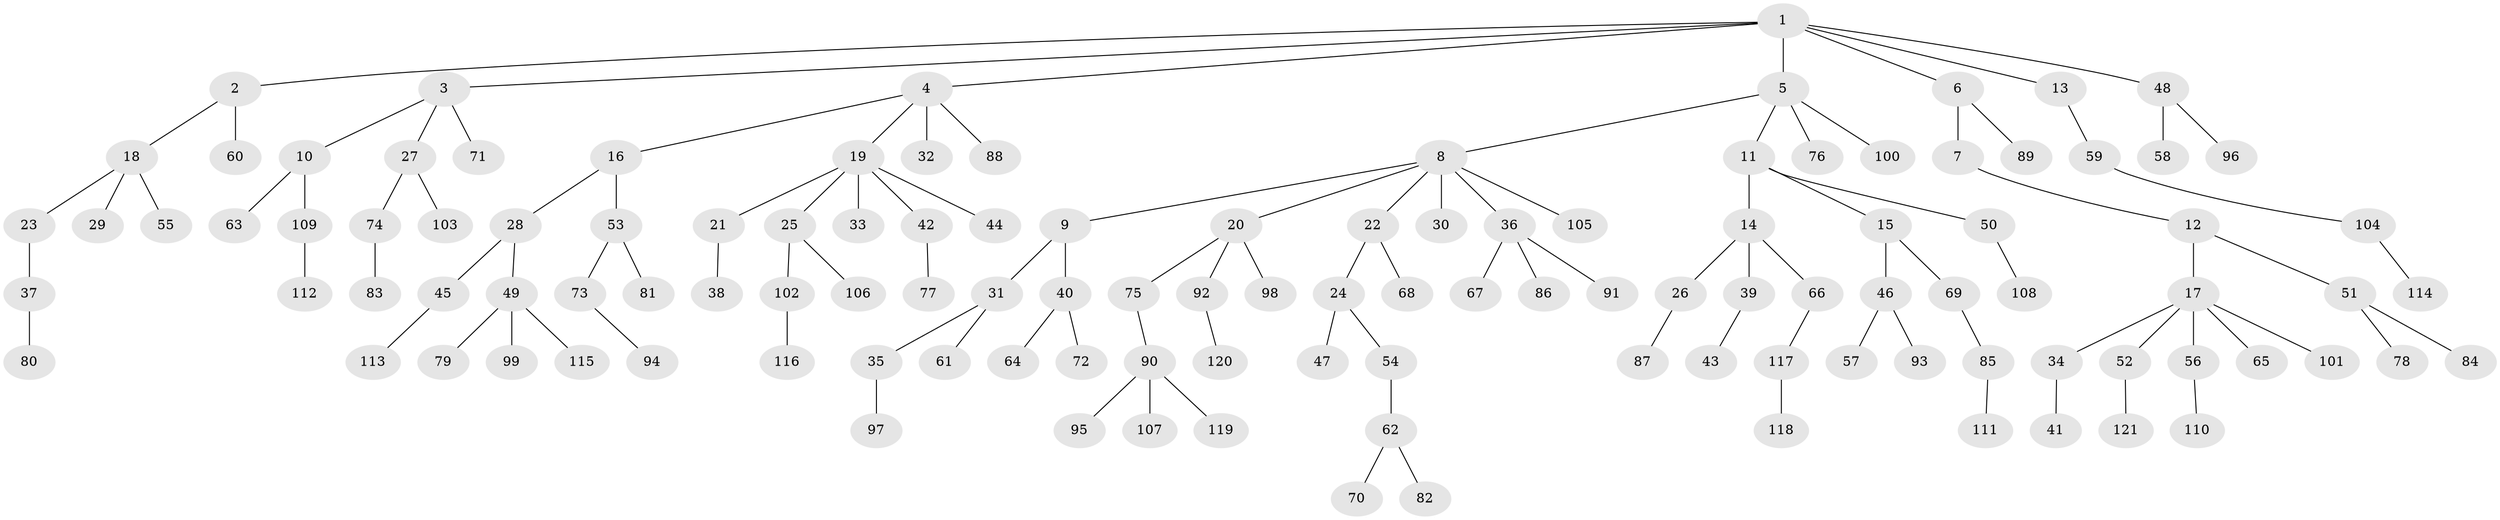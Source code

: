 // coarse degree distribution, {6: 0.04081632653061224, 2: 0.30612244897959184, 3: 0.12244897959183673, 1: 0.46938775510204084, 4: 0.04081632653061224, 5: 0.02040816326530612}
// Generated by graph-tools (version 1.1) at 2025/51/03/04/25 22:51:33]
// undirected, 121 vertices, 120 edges
graph export_dot {
  node [color=gray90,style=filled];
  1;
  2;
  3;
  4;
  5;
  6;
  7;
  8;
  9;
  10;
  11;
  12;
  13;
  14;
  15;
  16;
  17;
  18;
  19;
  20;
  21;
  22;
  23;
  24;
  25;
  26;
  27;
  28;
  29;
  30;
  31;
  32;
  33;
  34;
  35;
  36;
  37;
  38;
  39;
  40;
  41;
  42;
  43;
  44;
  45;
  46;
  47;
  48;
  49;
  50;
  51;
  52;
  53;
  54;
  55;
  56;
  57;
  58;
  59;
  60;
  61;
  62;
  63;
  64;
  65;
  66;
  67;
  68;
  69;
  70;
  71;
  72;
  73;
  74;
  75;
  76;
  77;
  78;
  79;
  80;
  81;
  82;
  83;
  84;
  85;
  86;
  87;
  88;
  89;
  90;
  91;
  92;
  93;
  94;
  95;
  96;
  97;
  98;
  99;
  100;
  101;
  102;
  103;
  104;
  105;
  106;
  107;
  108;
  109;
  110;
  111;
  112;
  113;
  114;
  115;
  116;
  117;
  118;
  119;
  120;
  121;
  1 -- 2;
  1 -- 3;
  1 -- 4;
  1 -- 5;
  1 -- 6;
  1 -- 13;
  1 -- 48;
  2 -- 18;
  2 -- 60;
  3 -- 10;
  3 -- 27;
  3 -- 71;
  4 -- 16;
  4 -- 19;
  4 -- 32;
  4 -- 88;
  5 -- 8;
  5 -- 11;
  5 -- 76;
  5 -- 100;
  6 -- 7;
  6 -- 89;
  7 -- 12;
  8 -- 9;
  8 -- 20;
  8 -- 22;
  8 -- 30;
  8 -- 36;
  8 -- 105;
  9 -- 31;
  9 -- 40;
  10 -- 63;
  10 -- 109;
  11 -- 14;
  11 -- 15;
  11 -- 50;
  12 -- 17;
  12 -- 51;
  13 -- 59;
  14 -- 26;
  14 -- 39;
  14 -- 66;
  15 -- 46;
  15 -- 69;
  16 -- 28;
  16 -- 53;
  17 -- 34;
  17 -- 52;
  17 -- 56;
  17 -- 65;
  17 -- 101;
  18 -- 23;
  18 -- 29;
  18 -- 55;
  19 -- 21;
  19 -- 25;
  19 -- 33;
  19 -- 42;
  19 -- 44;
  20 -- 75;
  20 -- 92;
  20 -- 98;
  21 -- 38;
  22 -- 24;
  22 -- 68;
  23 -- 37;
  24 -- 47;
  24 -- 54;
  25 -- 102;
  25 -- 106;
  26 -- 87;
  27 -- 74;
  27 -- 103;
  28 -- 45;
  28 -- 49;
  31 -- 35;
  31 -- 61;
  34 -- 41;
  35 -- 97;
  36 -- 67;
  36 -- 86;
  36 -- 91;
  37 -- 80;
  39 -- 43;
  40 -- 64;
  40 -- 72;
  42 -- 77;
  45 -- 113;
  46 -- 57;
  46 -- 93;
  48 -- 58;
  48 -- 96;
  49 -- 79;
  49 -- 99;
  49 -- 115;
  50 -- 108;
  51 -- 78;
  51 -- 84;
  52 -- 121;
  53 -- 73;
  53 -- 81;
  54 -- 62;
  56 -- 110;
  59 -- 104;
  62 -- 70;
  62 -- 82;
  66 -- 117;
  69 -- 85;
  73 -- 94;
  74 -- 83;
  75 -- 90;
  85 -- 111;
  90 -- 95;
  90 -- 107;
  90 -- 119;
  92 -- 120;
  102 -- 116;
  104 -- 114;
  109 -- 112;
  117 -- 118;
}
